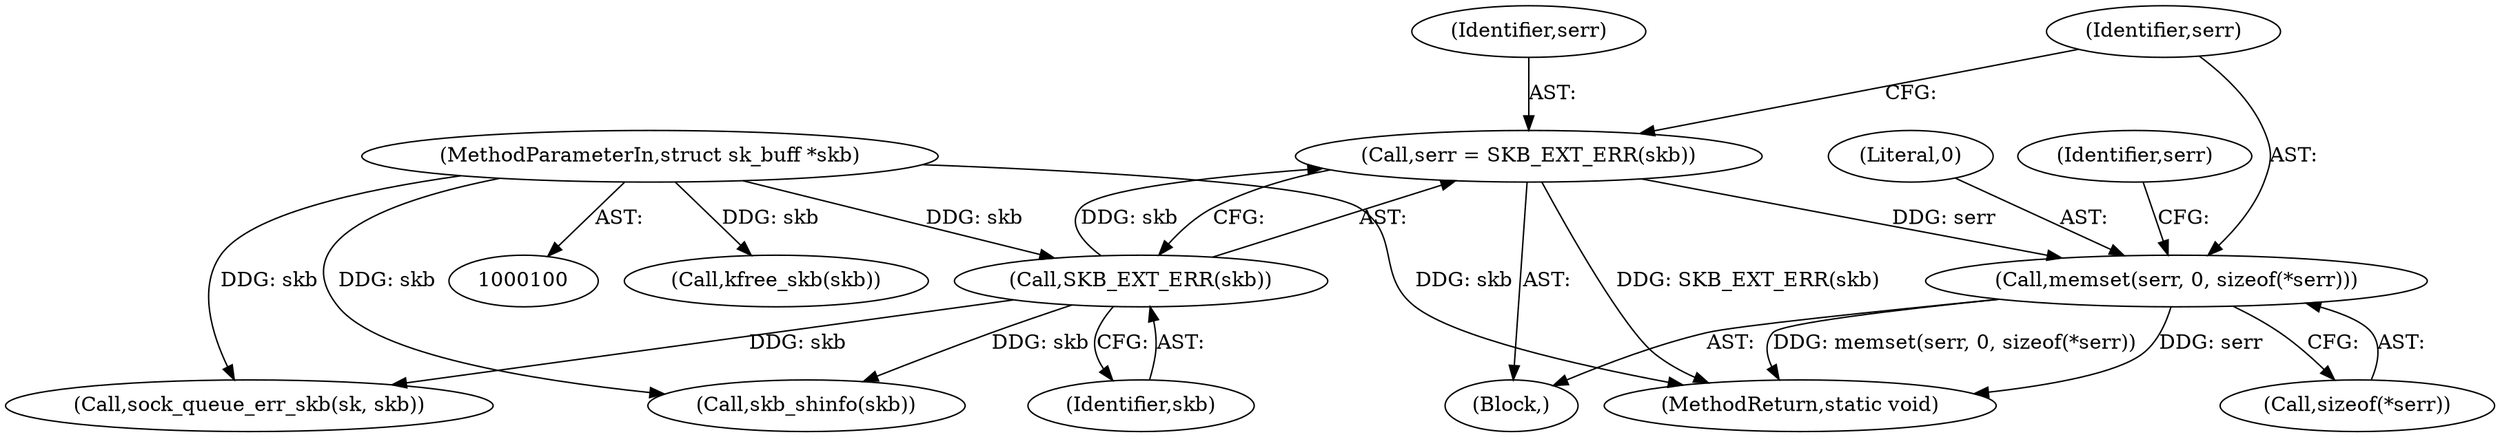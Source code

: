 digraph "0_linux_4ef1b2869447411ad3ef91ad7d4891a83c1a509a@API" {
"1000111" [label="(Call,memset(serr, 0, sizeof(*serr)))"];
"1000107" [label="(Call,serr = SKB_EXT_ERR(skb))"];
"1000109" [label="(Call,SKB_EXT_ERR(skb))"];
"1000101" [label="(MethodParameterIn,struct sk_buff *skb)"];
"1000108" [label="(Identifier,serr)"];
"1000183" [label="(Call,kfree_skb(skb))"];
"1000104" [label="(Block,)"];
"1000111" [label="(Call,memset(serr, 0, sizeof(*serr)))"];
"1000185" [label="(MethodReturn,static void)"];
"1000113" [label="(Literal,0)"];
"1000110" [label="(Identifier,skb)"];
"1000107" [label="(Call,serr = SKB_EXT_ERR(skb))"];
"1000109" [label="(Call,SKB_EXT_ERR(skb))"];
"1000101" [label="(MethodParameterIn,struct sk_buff *skb)"];
"1000152" [label="(Call,skb_shinfo(skb))"];
"1000112" [label="(Identifier,serr)"];
"1000178" [label="(Call,sock_queue_err_skb(sk, skb))"];
"1000120" [label="(Identifier,serr)"];
"1000114" [label="(Call,sizeof(*serr))"];
"1000111" -> "1000104"  [label="AST: "];
"1000111" -> "1000114"  [label="CFG: "];
"1000112" -> "1000111"  [label="AST: "];
"1000113" -> "1000111"  [label="AST: "];
"1000114" -> "1000111"  [label="AST: "];
"1000120" -> "1000111"  [label="CFG: "];
"1000111" -> "1000185"  [label="DDG: serr"];
"1000111" -> "1000185"  [label="DDG: memset(serr, 0, sizeof(*serr))"];
"1000107" -> "1000111"  [label="DDG: serr"];
"1000107" -> "1000104"  [label="AST: "];
"1000107" -> "1000109"  [label="CFG: "];
"1000108" -> "1000107"  [label="AST: "];
"1000109" -> "1000107"  [label="AST: "];
"1000112" -> "1000107"  [label="CFG: "];
"1000107" -> "1000185"  [label="DDG: SKB_EXT_ERR(skb)"];
"1000109" -> "1000107"  [label="DDG: skb"];
"1000109" -> "1000110"  [label="CFG: "];
"1000110" -> "1000109"  [label="AST: "];
"1000101" -> "1000109"  [label="DDG: skb"];
"1000109" -> "1000152"  [label="DDG: skb"];
"1000109" -> "1000178"  [label="DDG: skb"];
"1000101" -> "1000100"  [label="AST: "];
"1000101" -> "1000185"  [label="DDG: skb"];
"1000101" -> "1000152"  [label="DDG: skb"];
"1000101" -> "1000178"  [label="DDG: skb"];
"1000101" -> "1000183"  [label="DDG: skb"];
}
